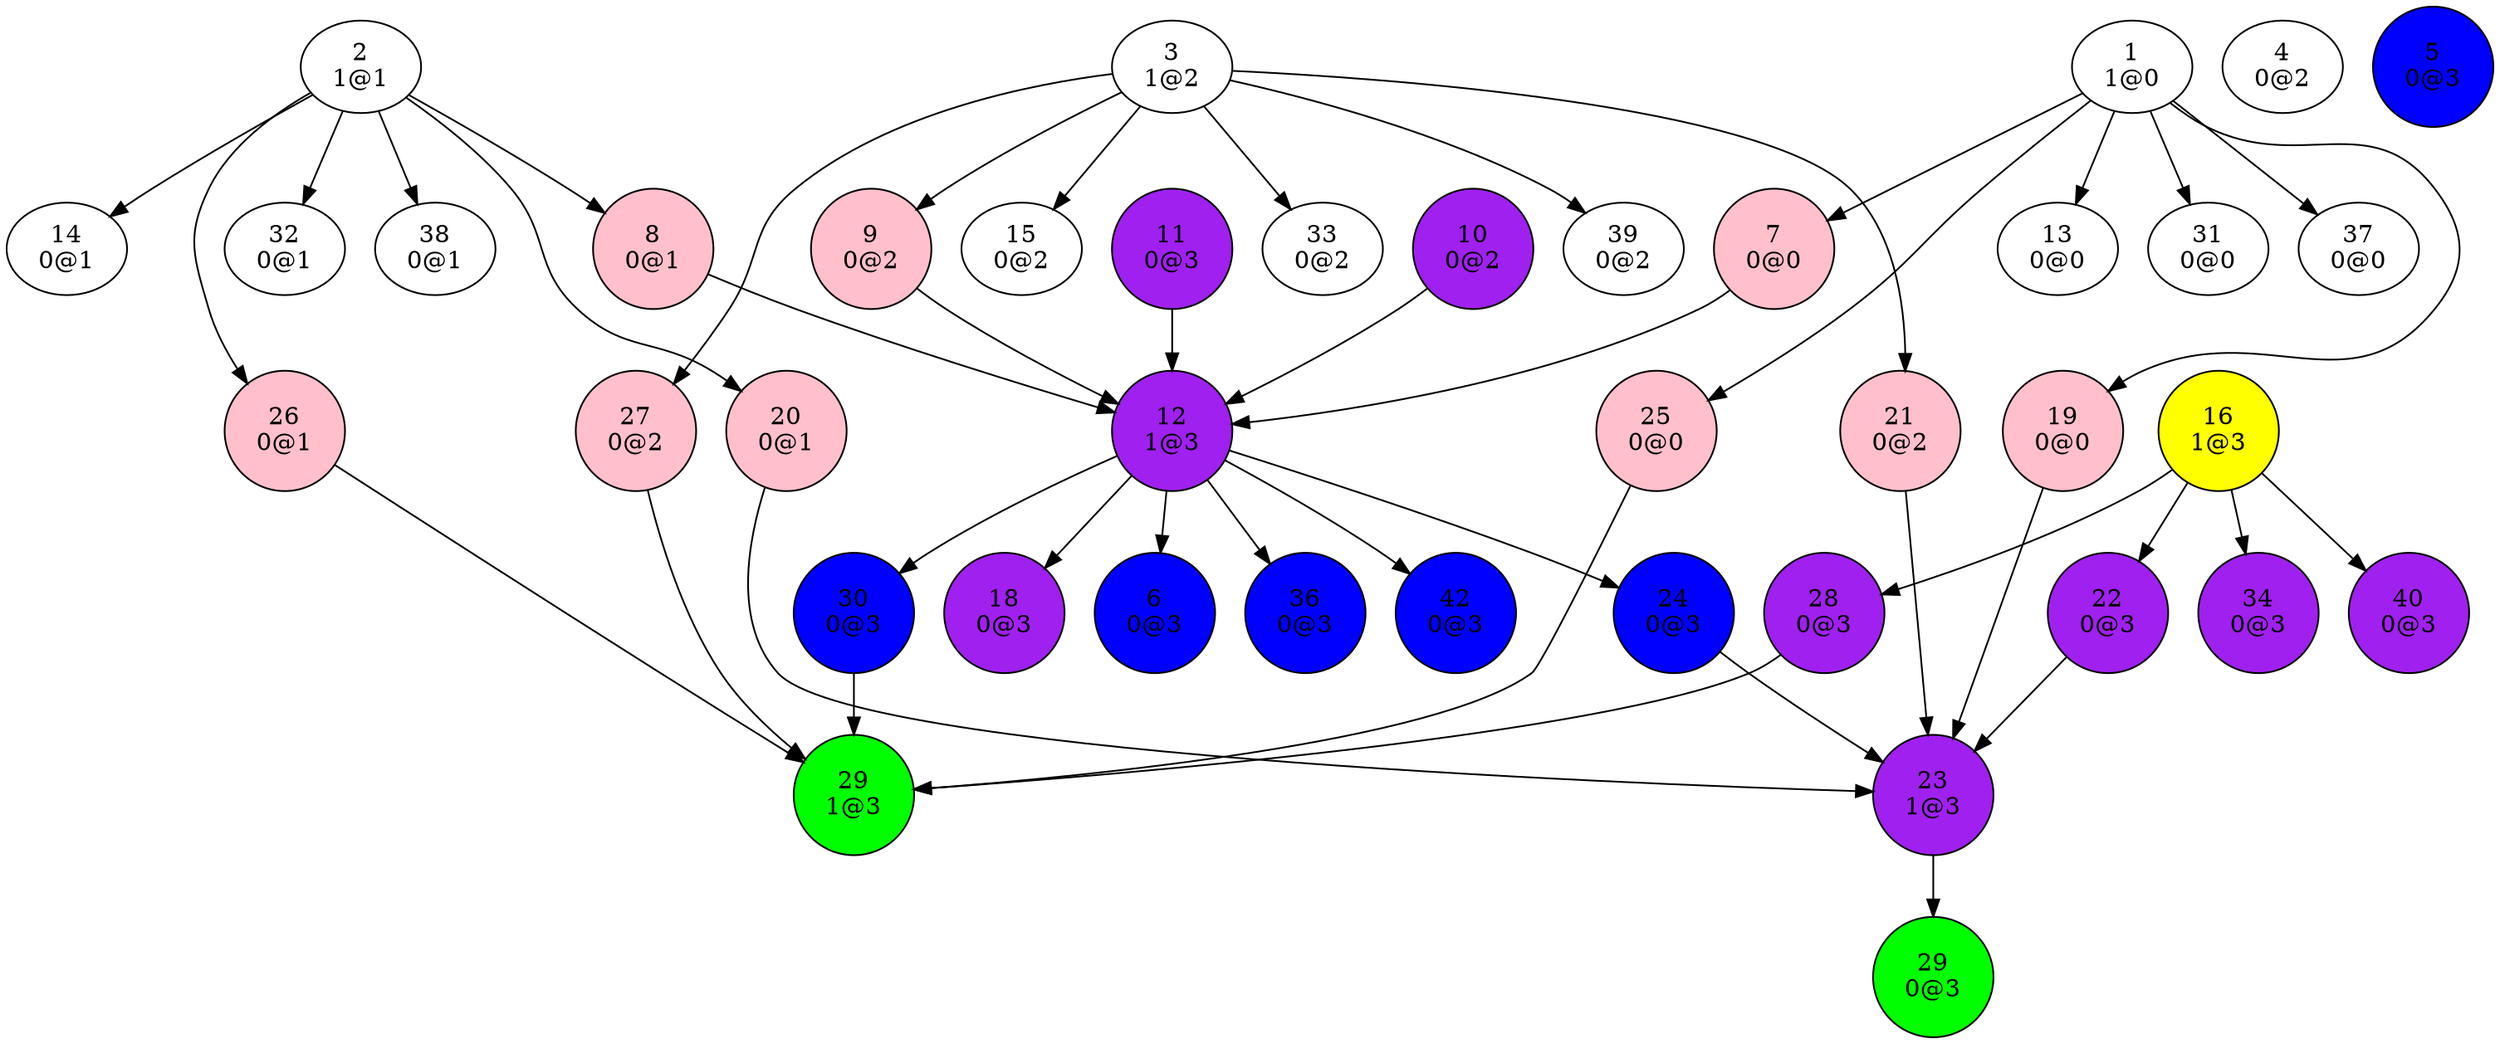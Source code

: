 digraph {
"1
1@0"->"7
0@0";
"1
1@0"->"13
0@0";
"1
1@0"->"19
0@0";
"1
1@0"->"25
0@0";
"1
1@0"->"31
0@0";
"1
1@0"->"37
0@0";
"2
1@1"->"8
0@1";
"2
1@1"->"14
0@1";
"2
1@1"->"20
0@1";
"2
1@1"->"26
0@1";
"2
1@1"->"32
0@1";
"2
1@1"->"38
0@1";
"3
1@2"->"9
0@2";
"3
1@2"->"15
0@2";
"3
1@2"->"21
0@2";
"3
1@2"->"27
0@2";
"3
1@2"->"33
0@2";
"3
1@2"->"39
0@2";
"4
0@2";
"5
0@3";
"6
0@3";
"7
0@0"->"12
1@3";
"8
0@1"->"12
1@3";
"9
0@2"->"12
1@3";
"10
0@2"->"12
1@3";
"11
0@3"->"12
1@3";
"12
1@3"->"6
0@3";
"12
1@3"->"18
0@3";
"12
1@3"->"24
0@3";
"12
1@3"->"30
0@3";
"12
1@3"->"36
0@3";
"12
1@3"->"42
0@3";
"13
0@0";
"14
0@1";
"15
0@2";
"16
1@3"->"22
0@3";
"16
1@3"->"28
0@3";
"16
1@3"->"34
0@3";
"16
1@3"->"40
0@3";
"18
0@3";
"19
0@0"->"23
1@3";
"20
0@1"->"23
1@3";
"21
0@2"->"23
1@3";
"22
0@3"->"23
1@3";
"23
1@3"->"29
0@3";
"24
0@3"->"23
1@3";
"25
0@0"->"29
1@3";
"26
0@1"->"29
1@3";
"27
0@2"->"29
1@3";
"28
0@3"->"29
1@3";
"29
0@3";
"29
1@3";
"30
0@3"->"29
1@3";
"31
0@0";
"32
0@1";
"33
0@2";
"34
0@3";
"36
0@3";
"37
0@0";
"38
0@1";
"39
0@2";
"40
0@3";
"42
0@3";
"5
0@3"[shape=circle, style=filled, fillcolor=blue];
"6
0@3"[shape=circle, style=filled, fillcolor=blue];
"7
0@0"[shape=circle, style=filled, fillcolor=pink];
"8
0@1"[shape=circle, style=filled, fillcolor=pink];
"9
0@2"[shape=circle, style=filled, fillcolor=pink];
"10
0@2"[shape=circle, style=filled, fillcolor=purple];
"11
0@3"[shape=circle, style=filled, fillcolor=purple];
"12
1@3"[shape=circle, style=filled, fillcolor=purple];
"16
1@3"[shape=circle, style=filled, fillcolor=yellow];
"18
0@3"[shape=circle, style=filled, fillcolor=purple];
"19
0@0"[shape=circle, style=filled, fillcolor=pink];
"20
0@1"[shape=circle, style=filled, fillcolor=pink];
"21
0@2"[shape=circle, style=filled, fillcolor=pink];
"22
0@3"[shape=circle, style=filled, fillcolor=purple];
"23
1@3"[shape=circle, style=filled, fillcolor=purple];
"24
0@3"[shape=circle, style=filled, fillcolor=blue];
"25
0@0"[shape=circle, style=filled, fillcolor=pink];
"26
0@1"[shape=circle, style=filled, fillcolor=pink];
"27
0@2"[shape=circle, style=filled, fillcolor=pink];
"28
0@3"[shape=circle, style=filled, fillcolor=purple];
"29
0@3"[shape=circle, style=filled, fillcolor=green];
"29
1@3"[shape=circle, style=filled, fillcolor=green];
"30
0@3"[shape=circle, style=filled, fillcolor=blue];
"34
0@3"[shape=circle, style=filled, fillcolor=purple];
"36
0@3"[shape=circle, style=filled, fillcolor=blue];
"40
0@3"[shape=circle, style=filled, fillcolor=purple];
"42
0@3"[shape=circle, style=filled, fillcolor=blue];
}